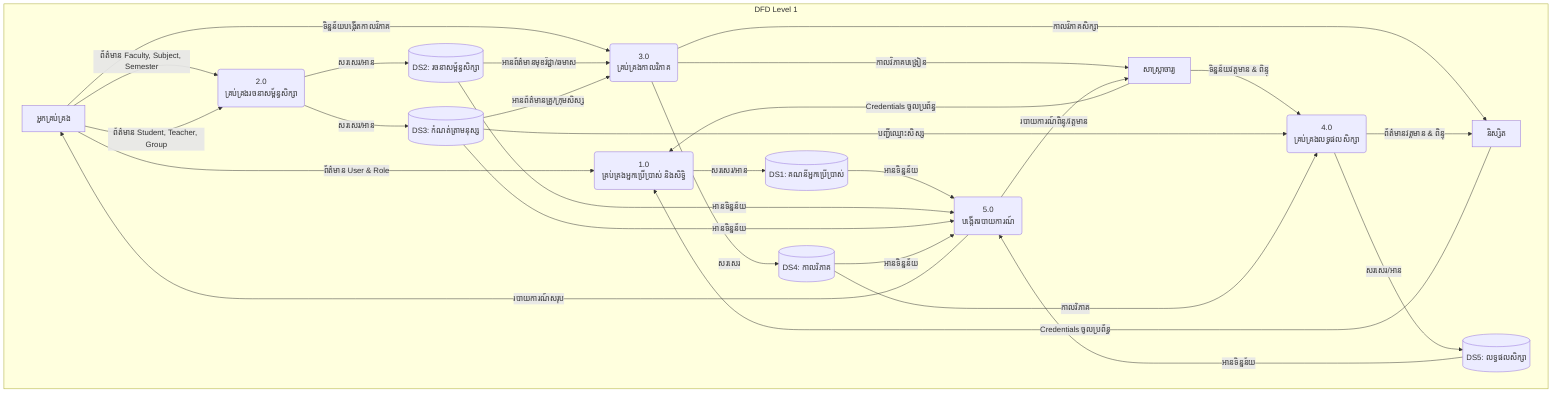graph TD
    subgraph DFD Level 1

        %% External Entities
        Admin["អ្នកគ្រប់គ្រង"]
        Teacher["សាស្ត្រាចារ្យ"]
        Student["និស្សិត"]

        %% Processes
        P1("1.0<br/>គ្រប់គ្រងអ្នកប្រើប្រាស់ និងសិទ្ធិ")
        P2("2.0<br/>គ្រប់គ្រងរចនាសម្ព័ន្ធសិក្សា")
        P3("3.0<br/>គ្រប់គ្រងកាលវិភាគ")
        P4("4.0<br/>គ្រប់គ្រងលទ្ធផលសិក្សា")
        P5("5.0<br/>បង្កើតរបាយការណ៍")

        %% Data Stores
        DS1[(DS1: គណនីអ្នកប្រើប្រាស់)]
        DS2[(DS2: រចនាសម្ព័ន្ធសិក្សា)]
        DS3[(DS3: កំណត់ត្រាមនុស្ស)]
        DS4[(DS4: កាលវិភាគ)]
        DS5[(DS5: លទ្ធផលសិក្សា)]

        %% Data Flows

        %% Admin Flows
        Admin -- "ព័ត៌មាន User & Role" --> P1
        Admin -- "ព័ត៌មាន Faculty, Subject, Semester" --> P2
        Admin -- "ព័ត៌មាន Student, Teacher, Group" --> P2
        Admin -- "ទិន្នន័យបង្កើតកាលវិភាគ" --> P3

        %% Teacher Flows
        Teacher -- "Credentials ចូលប្រព័ន្ធ" --> P1
        Teacher -- "ទិន្នន័យវត្តមាន & ពិន្ទុ" --> P4
        P3 -- "កាលវិភាគបង្រៀន" --> Teacher
        
        %% Student Flows
        Student -- "Credentials ចូលប្រព័ន្ធ" --> P1
        P3 -- "កាលវិភាគសិក្សា" --> Student
        P4 -- "ព័ត៌មានវត្តមាន & ពិន្ទុ" --> Student
        
        %% Process <-> Data Store Flows
        P1 -- "សរសេរ/អាន" --> DS1
        P2 -- "សរសេរ/អាន" --> DS2
        P2 -- "សរសេរ/អាន" --> DS3
        P3 -- "សរសេរ" --> DS4
        P4 -- "សរសេរ/អាន" --> DS5
        
        DS2 -- "អានព័ត៌មានមុខវិជ្ជា/ឆមាស" --> P3
        DS3 -- "អានព័ត៌មានគ្រូ/ក្រុមសិស្ស" --> P3
        DS3 -- "បញ្ជីឈ្មោះសិស្ស" --> P4
        DS4 -- "កាលវិភាគ" --> P4
        
        %% Reporting Flows
        DS1 & DS2 & DS3 & DS4 & DS5 -- "អានទិន្នន័យ" --> P5
        P5 -- "របាយការណ៍សរុប" --> Admin
        P5 -- "របាយការណ៍ពិន្ទុ/វត្តមាន" --> Teacher

    end